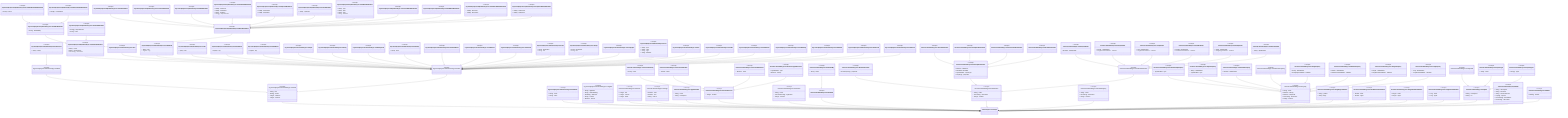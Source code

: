 classDiagram
class `org.accordproject.templatemark@1.0.0.ElementDefinition` {
<< concept>>
   + `String` `name`
   + `String` `elementType`
   + `Decorator[]` `decorators`
}

`org.accordproject.templatemark@1.0.0.ElementDefinition` --|> `org.accordproject.commonmark@1.0.0.Child`
class `org.accordproject.templatemark@1.0.0.VariableDefinition` {
<< concept>>
   + `String` `identifiedBy`
}

`org.accordproject.templatemark@1.0.0.VariableDefinition` --|> `org.accordproject.templatemark@1.0.0.ElementDefinition`
class `org.accordproject.templatemark@1.0.0.FormattedVariableDefinition` {
<< concept>>
   + `String` `format`
}

`org.accordproject.templatemark@1.0.0.FormattedVariableDefinition` --|> `org.accordproject.templatemark@1.0.0.VariableDefinition`
class `org.accordproject.templatemark@1.0.0.EnumVariableDefinition` {
<< concept>>
   + `String[]` `enumValues`
}

`org.accordproject.templatemark@1.0.0.EnumVariableDefinition` --|> `org.accordproject.templatemark@1.0.0.VariableDefinition`
class `org.accordproject.templatemark@1.0.0.FormulaDefinition` {
<< concept>>
   + `String[]` `dependencies`
   + `String` `code`
}

`org.accordproject.templatemark@1.0.0.FormulaDefinition` --|> `org.accordproject.templatemark@1.0.0.ElementDefinition`
class `org.accordproject.templatemark@1.0.0.BlockDefinition`
<< concept>> `org.accordproject.templatemark@1.0.0.BlockDefinition`

`org.accordproject.templatemark@1.0.0.BlockDefinition` --|> `org.accordproject.templatemark@1.0.0.ElementDefinition`
class `org.accordproject.templatemark@1.0.0.ClauseDefinition`
<< concept>> `org.accordproject.templatemark@1.0.0.ClauseDefinition`

`org.accordproject.templatemark@1.0.0.ClauseDefinition` --|> `org.accordproject.templatemark@1.0.0.BlockDefinition`
class `org.accordproject.templatemark@1.0.0.ContractDefinition`
<< concept>> `org.accordproject.templatemark@1.0.0.ContractDefinition`

`org.accordproject.templatemark@1.0.0.ContractDefinition` --|> `org.accordproject.templatemark@1.0.0.BlockDefinition`
class `org.accordproject.templatemark@1.0.0.WithDefinition`
<< concept>> `org.accordproject.templatemark@1.0.0.WithDefinition`

`org.accordproject.templatemark@1.0.0.WithDefinition` --|> `org.accordproject.templatemark@1.0.0.BlockDefinition`
class `org.accordproject.templatemark@1.0.0.ConditionalDefinition` {
<< concept>>
   + `Child[]` `whenTrue`
   + `Child[]` `whenFalse`
   + `String` `condition`
   + `String[]` `dependencies`
}

`org.accordproject.templatemark@1.0.0.ConditionalDefinition` --|> `org.accordproject.templatemark@1.0.0.BlockDefinition`
class `org.accordproject.templatemark@1.0.0.OptionalDefinition` {
<< concept>>
   + `Child[]` `whenSome`
   + `Child[]` `whenNone`
}

`org.accordproject.templatemark@1.0.0.OptionalDefinition` --|> `org.accordproject.templatemark@1.0.0.BlockDefinition`
class `org.accordproject.templatemark@1.0.0.JoinDefinition` {
<< concept>>
   + `String` `separator`
}

`org.accordproject.templatemark@1.0.0.JoinDefinition` --|> `org.accordproject.templatemark@1.0.0.BlockDefinition`
class `org.accordproject.templatemark@1.0.0.ListBlockDefinition` {
<< concept>>
   + `String` `type`
   + `String` `tight`
   + `String` `start`
   + `String` `delimiter`
}

`org.accordproject.templatemark@1.0.0.ListBlockDefinition` --|> `org.accordproject.templatemark@1.0.0.BlockDefinition`
class `org.accordproject.templatemark@1.0.0.ForeachBlockDefinition`
<< concept>> `org.accordproject.templatemark@1.0.0.ForeachBlockDefinition`

`org.accordproject.templatemark@1.0.0.ForeachBlockDefinition` --|> `org.accordproject.templatemark@1.0.0.BlockDefinition`
class `org.accordproject.templatemark@1.0.0.WithBlockDefinition`
<< concept>> `org.accordproject.templatemark@1.0.0.WithBlockDefinition`

`org.accordproject.templatemark@1.0.0.WithBlockDefinition` --|> `org.accordproject.templatemark@1.0.0.BlockDefinition`
class `org.accordproject.templatemark@1.0.0.ConditionalBlockDefinition` {
<< concept>>
   + `Child[]` `whenTrue`
   + `Child[]` `whenFalse`
}

`org.accordproject.templatemark@1.0.0.ConditionalBlockDefinition` --|> `org.accordproject.templatemark@1.0.0.BlockDefinition`
class `org.accordproject.templatemark@1.0.0.OptionalBlockDefinition` {
<< concept>>
   + `Child[]` `whenSome`
   + `Child[]` `whenNone`
}

`org.accordproject.templatemark@1.0.0.OptionalBlockDefinition` --|> `org.accordproject.templatemark@1.0.0.BlockDefinition`
class `org.accordproject.commonmark@1.0.0.Node` {
<< concept>>
   + `String` `text`
   + `Node[]` `nodes`
   + `Integer` `startLine`
   + `Integer` `endLine`
}

`org.accordproject.commonmark@1.0.0.Node` --|> `concerto@1.0.0.Concept`
class `org.accordproject.commonmark@1.0.0.Root`
<< concept>> `org.accordproject.commonmark@1.0.0.Root`

`org.accordproject.commonmark@1.0.0.Root` --|> `org.accordproject.commonmark@1.0.0.Node`
class `org.accordproject.commonmark@1.0.0.Child`
<< concept>> `org.accordproject.commonmark@1.0.0.Child`

`org.accordproject.commonmark@1.0.0.Child` --|> `org.accordproject.commonmark@1.0.0.Node`
class `org.accordproject.commonmark@1.0.0.Text`
<< concept>> `org.accordproject.commonmark@1.0.0.Text`

`org.accordproject.commonmark@1.0.0.Text` --|> `org.accordproject.commonmark@1.0.0.Child`
class `org.accordproject.commonmark@1.0.0.Attribute` {
<< concept>>
   + `String` `name`
   + `String` `value`
}

`org.accordproject.commonmark@1.0.0.Attribute` --|> `concerto@1.0.0.Concept`
class `org.accordproject.commonmark@1.0.0.TagInfo` {
<< concept>>
   + `String` `tagName`
   + `String` `attributeString`
   + `Attribute[]` `attributes`
   + `String` `content`
   + `Boolean` `closed`
}

`org.accordproject.commonmark@1.0.0.TagInfo` --|> `concerto@1.0.0.Concept`
class `org.accordproject.commonmark@1.0.0.CodeBlock` {
<< concept>>
   + `String` `info`
   + `TagInfo` `tag`
}

`org.accordproject.commonmark@1.0.0.CodeBlock` --|> `org.accordproject.commonmark@1.0.0.Child`
class `org.accordproject.commonmark@1.0.0.Code` {
<< concept>>
   + `String` `info`
}

`org.accordproject.commonmark@1.0.0.Code` --|> `org.accordproject.commonmark@1.0.0.Child`
class `org.accordproject.commonmark@1.0.0.HtmlInline` {
<< concept>>
   + `TagInfo` `tag`
}

`org.accordproject.commonmark@1.0.0.HtmlInline` --|> `org.accordproject.commonmark@1.0.0.Child`
class `org.accordproject.commonmark@1.0.0.HtmlBlock` {
<< concept>>
   + `TagInfo` `tag`
}

`org.accordproject.commonmark@1.0.0.HtmlBlock` --|> `org.accordproject.commonmark@1.0.0.Child`
class `org.accordproject.commonmark@1.0.0.Emph`
<< concept>> `org.accordproject.commonmark@1.0.0.Emph`

`org.accordproject.commonmark@1.0.0.Emph` --|> `org.accordproject.commonmark@1.0.0.Child`
class `org.accordproject.commonmark@1.0.0.Strong`
<< concept>> `org.accordproject.commonmark@1.0.0.Strong`

`org.accordproject.commonmark@1.0.0.Strong` --|> `org.accordproject.commonmark@1.0.0.Child`
class `org.accordproject.commonmark@1.0.0.BlockQuote`
<< concept>> `org.accordproject.commonmark@1.0.0.BlockQuote`

`org.accordproject.commonmark@1.0.0.BlockQuote` --|> `org.accordproject.commonmark@1.0.0.Child`
class `org.accordproject.commonmark@1.0.0.Heading` {
<< concept>>
   + `String` `level`
}

`org.accordproject.commonmark@1.0.0.Heading` --|> `org.accordproject.commonmark@1.0.0.Child`
class `org.accordproject.commonmark@1.0.0.ThematicBreak`
<< concept>> `org.accordproject.commonmark@1.0.0.ThematicBreak`

`org.accordproject.commonmark@1.0.0.ThematicBreak` --|> `org.accordproject.commonmark@1.0.0.Child`
class `org.accordproject.commonmark@1.0.0.Softbreak`
<< concept>> `org.accordproject.commonmark@1.0.0.Softbreak`

`org.accordproject.commonmark@1.0.0.Softbreak` --|> `org.accordproject.commonmark@1.0.0.Child`
class `org.accordproject.commonmark@1.0.0.Linebreak`
<< concept>> `org.accordproject.commonmark@1.0.0.Linebreak`

`org.accordproject.commonmark@1.0.0.Linebreak` --|> `org.accordproject.commonmark@1.0.0.Child`
class `org.accordproject.commonmark@1.0.0.Link` {
<< concept>>
   + `String` `destination`
   + `String` `title`
}

`org.accordproject.commonmark@1.0.0.Link` --|> `org.accordproject.commonmark@1.0.0.Child`
class `org.accordproject.commonmark@1.0.0.Image` {
<< concept>>
   + `String` `destination`
   + `String` `title`
}

`org.accordproject.commonmark@1.0.0.Image` --|> `org.accordproject.commonmark@1.0.0.Child`
class `org.accordproject.commonmark@1.0.0.Paragraph`
<< concept>> `org.accordproject.commonmark@1.0.0.Paragraph`

`org.accordproject.commonmark@1.0.0.Paragraph` --|> `org.accordproject.commonmark@1.0.0.Child`
class `org.accordproject.commonmark@1.0.0.List` {
<< concept>>
   + `String` `type`
   + `String` `start`
   + `String` `tight`
   + `String` `delimiter`
}

`org.accordproject.commonmark@1.0.0.List` --|> `org.accordproject.commonmark@1.0.0.Child`
class `org.accordproject.commonmark@1.0.0.Item`
<< concept>> `org.accordproject.commonmark@1.0.0.Item`

`org.accordproject.commonmark@1.0.0.Item` --|> `org.accordproject.commonmark@1.0.0.Child`
class `org.accordproject.commonmark@1.0.0.Document` {
<< concept>>
   + `String` `xmlns`
}

`org.accordproject.commonmark@1.0.0.Document` --|> `org.accordproject.commonmark@1.0.0.Root`
class `org.accordproject.commonmark@1.0.0.Table`
<< concept>> `org.accordproject.commonmark@1.0.0.Table`

`org.accordproject.commonmark@1.0.0.Table` --|> `org.accordproject.commonmark@1.0.0.Child`
class `org.accordproject.commonmark@1.0.0.TableHead`
<< concept>> `org.accordproject.commonmark@1.0.0.TableHead`

`org.accordproject.commonmark@1.0.0.TableHead` --|> `org.accordproject.commonmark@1.0.0.Child`
class `org.accordproject.commonmark@1.0.0.TableBody`
<< concept>> `org.accordproject.commonmark@1.0.0.TableBody`

`org.accordproject.commonmark@1.0.0.TableBody` --|> `org.accordproject.commonmark@1.0.0.Child`
class `org.accordproject.commonmark@1.0.0.TableRow`
<< concept>> `org.accordproject.commonmark@1.0.0.TableRow`

`org.accordproject.commonmark@1.0.0.TableRow` --|> `org.accordproject.commonmark@1.0.0.Child`
class `org.accordproject.commonmark@1.0.0.HeaderCell`
<< concept>> `org.accordproject.commonmark@1.0.0.HeaderCell`

`org.accordproject.commonmark@1.0.0.HeaderCell` --|> `org.accordproject.commonmark@1.0.0.Child`
class `org.accordproject.commonmark@1.0.0.TableCell`
<< concept>> `org.accordproject.commonmark@1.0.0.TableCell`

`org.accordproject.commonmark@1.0.0.TableCell` --|> `org.accordproject.commonmark@1.0.0.Child`
class `concerto.metamodel@1.0.0.Position` {
<< concept>>
   + `Integer` `line`
   + `Integer` `column`
   + `Integer` `offset`
}

`concerto.metamodel@1.0.0.Position` --|> `concerto@1.0.0.Concept`
class `concerto.metamodel@1.0.0.Range` {
<< concept>>
   + `Position` `start`
   + `Position` `end`
   + `String` `source`
}

`concerto.metamodel@1.0.0.Range` --|> `concerto@1.0.0.Concept`
class `concerto.metamodel@1.0.0.TypeIdentifier` {
<< concept>>
   + `String` `name`
   + `String` `namespace`
}

`concerto.metamodel@1.0.0.TypeIdentifier` --|> `concerto@1.0.0.Concept`
class `concerto.metamodel@1.0.0.DecoratorLiteral` {
<< concept>>
   + `Range` `location`
}

`concerto.metamodel@1.0.0.DecoratorLiteral` --|> `concerto@1.0.0.Concept`
class `concerto.metamodel@1.0.0.DecoratorString` {
<< concept>>
   + `String` `value`
}

`concerto.metamodel@1.0.0.DecoratorString` --|> `concerto.metamodel@1.0.0.DecoratorLiteral`
class `concerto.metamodel@1.0.0.DecoratorNumber` {
<< concept>>
   + `Double` `value`
}

`concerto.metamodel@1.0.0.DecoratorNumber` --|> `concerto.metamodel@1.0.0.DecoratorLiteral`
class `concerto.metamodel@1.0.0.DecoratorBoolean` {
<< concept>>
   + `Boolean` `value`
}

`concerto.metamodel@1.0.0.DecoratorBoolean` --|> `concerto.metamodel@1.0.0.DecoratorLiteral`
class `concerto.metamodel@1.0.0.DecoratorTypeReference` {
<< concept>>
   + `TypeIdentifier` `type`
   + `Boolean` `isArray`
}

`concerto.metamodel@1.0.0.DecoratorTypeReference` --|> `concerto.metamodel@1.0.0.DecoratorLiteral`
class `concerto.metamodel@1.0.0.Decorator` {
<< concept>>
   + `String` `name`
   + `DecoratorLiteral[]` `arguments`
   + `Range` `location`
}

`concerto.metamodel@1.0.0.Decorator` --|> `concerto@1.0.0.Concept`
class `concerto.metamodel@1.0.0.Identified`
<< concept>> `concerto.metamodel@1.0.0.Identified`

`concerto.metamodel@1.0.0.Identified` --|> `concerto@1.0.0.Concept`
class `concerto.metamodel@1.0.0.IdentifiedBy` {
<< concept>>
   + `String` `name`
}

`concerto.metamodel@1.0.0.IdentifiedBy` --|> `concerto.metamodel@1.0.0.Identified`
class `concerto.metamodel@1.0.0.Declaration` {
<< concept>>
   + `String` `name`
   + `Decorator[]` `decorators`
   + `Range` `location`
}

`concerto.metamodel@1.0.0.Declaration` --|> `concerto@1.0.0.Concept`
class `concerto.metamodel@1.0.0.EnumDeclaration` {
<< concept>>
   + `EnumProperty[]` `properties`
}

`concerto.metamodel@1.0.0.EnumDeclaration` --|> `concerto.metamodel@1.0.0.Declaration`
class `concerto.metamodel@1.0.0.EnumProperty` {
<< concept>>
   + `String` `name`
   + `Decorator[]` `decorators`
   + `Range` `location`
}

`concerto.metamodel@1.0.0.EnumProperty` --|> `concerto@1.0.0.Concept`
class `concerto.metamodel@1.0.0.ConceptDeclaration` {
<< concept>>
   + `Boolean` `isAbstract`
   + `Identified` `identified`
   + `TypeIdentifier` `superType`
   + `Property[]` `properties`
}

`concerto.metamodel@1.0.0.ConceptDeclaration` --|> `concerto.metamodel@1.0.0.Declaration`
class `concerto.metamodel@1.0.0.AssetDeclaration`
<< concept>> `concerto.metamodel@1.0.0.AssetDeclaration`

`concerto.metamodel@1.0.0.AssetDeclaration` --|> `concerto.metamodel@1.0.0.ConceptDeclaration`
class `concerto.metamodel@1.0.0.ParticipantDeclaration`
<< concept>> `concerto.metamodel@1.0.0.ParticipantDeclaration`

`concerto.metamodel@1.0.0.ParticipantDeclaration` --|> `concerto.metamodel@1.0.0.ConceptDeclaration`
class `concerto.metamodel@1.0.0.TransactionDeclaration`
<< concept>> `concerto.metamodel@1.0.0.TransactionDeclaration`

`concerto.metamodel@1.0.0.TransactionDeclaration` --|> `concerto.metamodel@1.0.0.ConceptDeclaration`
class `concerto.metamodel@1.0.0.EventDeclaration`
<< concept>> `concerto.metamodel@1.0.0.EventDeclaration`

`concerto.metamodel@1.0.0.EventDeclaration` --|> `concerto.metamodel@1.0.0.ConceptDeclaration`
class `concerto.metamodel@1.0.0.Property` {
<< concept>>
   + `String` `name`
   + `Boolean` `isArray`
   + `Boolean` `isOptional`
   + `Decorator[]` `decorators`
   + `Range` `location`
}

`concerto.metamodel@1.0.0.Property` --|> `concerto@1.0.0.Concept`
class `concerto.metamodel@1.0.0.RelationshipProperty` {
<< concept>>
   + `TypeIdentifier` `type`
}

`concerto.metamodel@1.0.0.RelationshipProperty` --|> `concerto.metamodel@1.0.0.Property`
class `concerto.metamodel@1.0.0.ObjectProperty` {
<< concept>>
   + `String` `defaultValue`
   + `TypeIdentifier` `type`
}

`concerto.metamodel@1.0.0.ObjectProperty` --|> `concerto.metamodel@1.0.0.Property`
class `concerto.metamodel@1.0.0.BooleanProperty` {
<< concept>>
   + `Boolean` `defaultValue`
}

`concerto.metamodel@1.0.0.BooleanProperty` --|> `concerto.metamodel@1.0.0.Property`
class `concerto.metamodel@1.0.0.DateTimeProperty`
<< concept>> `concerto.metamodel@1.0.0.DateTimeProperty`

`concerto.metamodel@1.0.0.DateTimeProperty` --|> `concerto.metamodel@1.0.0.Property`
class `concerto.metamodel@1.0.0.StringProperty` {
<< concept>>
   + `String` `defaultValue`
   + `StringRegexValidator` `validator`
}

`concerto.metamodel@1.0.0.StringProperty` --|> `concerto.metamodel@1.0.0.Property`
class `concerto.metamodel@1.0.0.StringRegexValidator` {
<< concept>>
   + `String` `pattern`
   + `String` `flags`
}

`concerto.metamodel@1.0.0.StringRegexValidator` --|> `concerto@1.0.0.Concept`
class `concerto.metamodel@1.0.0.DoubleProperty` {
<< concept>>
   + `Double` `defaultValue`
   + `DoubleDomainValidator` `validator`
}

`concerto.metamodel@1.0.0.DoubleProperty` --|> `concerto.metamodel@1.0.0.Property`
class `concerto.metamodel@1.0.0.DoubleDomainValidator` {
<< concept>>
   + `Double` `lower`
   + `Double` `upper`
}

`concerto.metamodel@1.0.0.DoubleDomainValidator` --|> `concerto@1.0.0.Concept`
class `concerto.metamodel@1.0.0.IntegerProperty` {
<< concept>>
   + `Integer` `defaultValue`
   + `IntegerDomainValidator` `validator`
}

`concerto.metamodel@1.0.0.IntegerProperty` --|> `concerto.metamodel@1.0.0.Property`
class `concerto.metamodel@1.0.0.IntegerDomainValidator` {
<< concept>>
   + `Integer` `lower`
   + `Integer` `upper`
}

`concerto.metamodel@1.0.0.IntegerDomainValidator` --|> `concerto@1.0.0.Concept`
class `concerto.metamodel@1.0.0.LongProperty` {
<< concept>>
   + `Long` `defaultValue`
   + `LongDomainValidator` `validator`
}

`concerto.metamodel@1.0.0.LongProperty` --|> `concerto.metamodel@1.0.0.Property`
class `concerto.metamodel@1.0.0.LongDomainValidator` {
<< concept>>
   + `Long` `lower`
   + `Long` `upper`
}

`concerto.metamodel@1.0.0.LongDomainValidator` --|> `concerto@1.0.0.Concept`
class `concerto.metamodel@1.0.0.Import` {
<< concept>>
   + `String` `namespace`
   + `String` `uri`
}

`concerto.metamodel@1.0.0.Import` --|> `concerto@1.0.0.Concept`
class `concerto.metamodel@1.0.0.ImportAll`
<< concept>> `concerto.metamodel@1.0.0.ImportAll`

`concerto.metamodel@1.0.0.ImportAll` --|> `concerto.metamodel@1.0.0.Import`
class `concerto.metamodel@1.0.0.ImportType` {
<< concept>>
   + `String` `name`
}

`concerto.metamodel@1.0.0.ImportType` --|> `concerto.metamodel@1.0.0.Import`
class `concerto.metamodel@1.0.0.ImportTypes` {
<< concept>>
   + `String[]` `types`
}

`concerto.metamodel@1.0.0.ImportTypes` --|> `concerto.metamodel@1.0.0.Import`
class `concerto.metamodel@1.0.0.Model` {
<< concept>>
   + `String` `namespace`
   + `String` `sourceUri`
   + `String` `concertoVersion`
   + `Import[]` `imports`
   + `Declaration[]` `declarations`
   + `Decorator[]` `decorators`
}

`concerto.metamodel@1.0.0.Model` --|> `concerto@1.0.0.Concept`
class `concerto.metamodel@1.0.0.Models` {
<< concept>>
   + `Model[]` `models`
}

`concerto.metamodel@1.0.0.Models` --|> `concerto@1.0.0.Concept`
class `concerto.metamodel@1.0.0.ScalarDeclaration`
<< concept>> `concerto.metamodel@1.0.0.ScalarDeclaration`

`concerto.metamodel@1.0.0.ScalarDeclaration` --|> `concerto.metamodel@1.0.0.Declaration`
class `concerto.metamodel@1.0.0.BooleanScalar` {
<< concept>>
   + `Boolean` `defaultValue`
}

`concerto.metamodel@1.0.0.BooleanScalar` --|> `concerto.metamodel@1.0.0.ScalarDeclaration`
class `concerto.metamodel@1.0.0.IntegerScalar` {
<< concept>>
   + `Integer` `defaultValue`
   + `IntegerDomainValidator` `validator`
}

`concerto.metamodel@1.0.0.IntegerScalar` --|> `concerto.metamodel@1.0.0.ScalarDeclaration`
class `concerto.metamodel@1.0.0.LongScalar` {
<< concept>>
   + `Long` `defaultValue`
   + `LongDomainValidator` `validator`
}

`concerto.metamodel@1.0.0.LongScalar` --|> `concerto.metamodel@1.0.0.ScalarDeclaration`
class `concerto.metamodel@1.0.0.DoubleScalar` {
<< concept>>
   + `Double` `defaultValue`
   + `DoubleDomainValidator` `validator`
}

`concerto.metamodel@1.0.0.DoubleScalar` --|> `concerto.metamodel@1.0.0.ScalarDeclaration`
class `concerto.metamodel@1.0.0.StringScalar` {
<< concept>>
   + `String` `defaultValue`
   + `StringRegexValidator` `validator`
}

`concerto.metamodel@1.0.0.StringScalar` --|> `concerto.metamodel@1.0.0.ScalarDeclaration`
class `concerto.metamodel@1.0.0.DateTimeScalar` {
<< concept>>
   + `String` `defaultValue`
}

`concerto.metamodel@1.0.0.DateTimeScalar` --|> `concerto.metamodel@1.0.0.ScalarDeclaration`